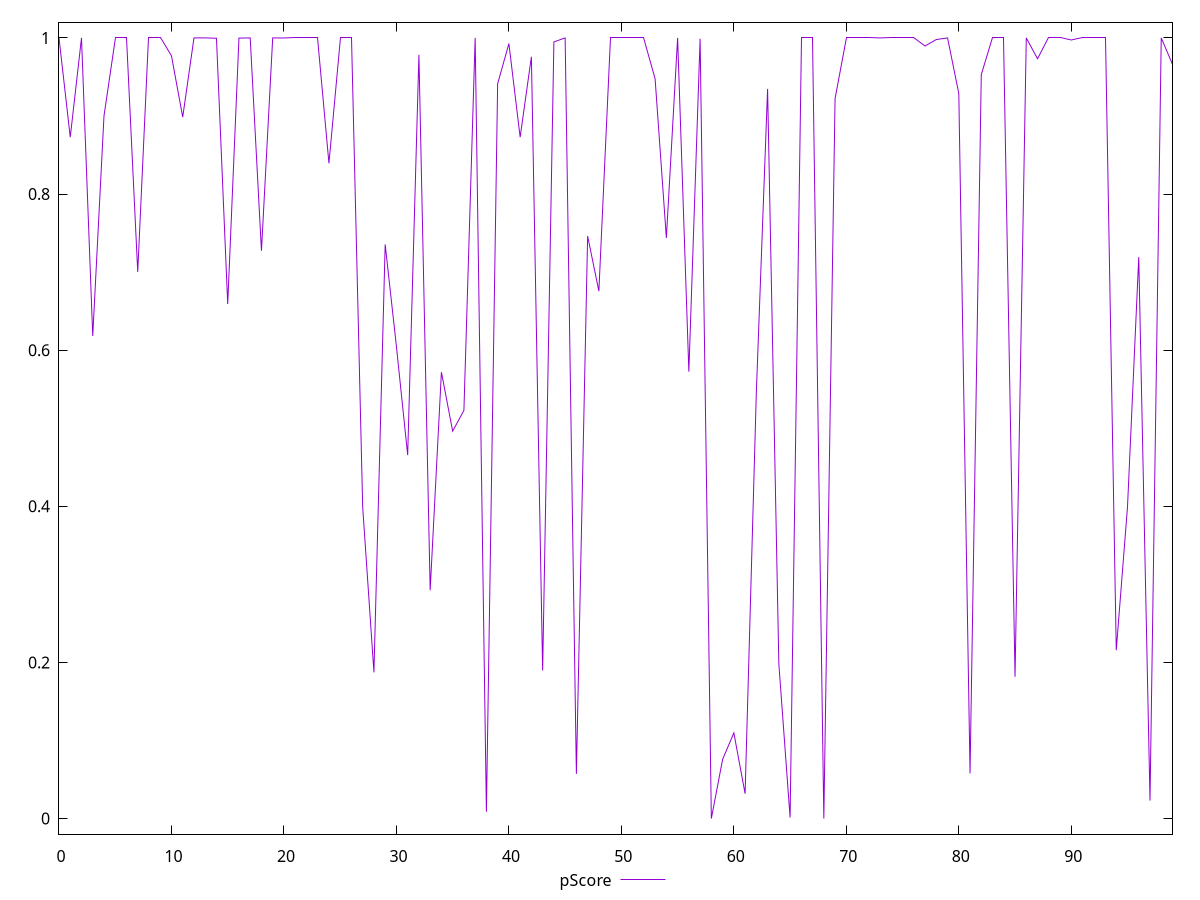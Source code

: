 reset

$pScore <<EOF
0 0.9999993380488856
1 0.872831328766422
2 0.9999993380488856
3 0.6181962140870227
4 0.8999999314038525
5 0.9999993380488856
6 0.9999993380488856
7 0.7002008899448924
8 0.9999993380488856
9 0.9999993380488856
10 0.9770022794881184
11 0.8985712503241338
12 0.9999988684184553
13 0.9999993380488856
14 0.9995779934133291
15 0.659167485962989
16 0.999747537031779
17 0.9999993380488856
18 0.7273230944246316
19 0.9999993380488856
20 0.9999112365095222
21 0.9999993380488856
22 0.9999993380488856
23 0.9999993380488856
24 0.8393679690826956
25 0.9999993380488856
26 0.9999993380488856
27 0.39920995645069324
28 0.18722236721259677
29 0.7353914103392624
30 0.6046370038383191
31 0.4656407841136755
32 0.9782368980251002
33 0.2924597748142941
34 0.5717667803132134
35 0.49625323800771454
36 0.5227880783899517
37 0.9999993380488856
38 0.008697980928441151
39 0.9412979208446615
40 0.992719701267719
41 0.872831328766422
42 0.9758459998474336
43 0.18954865349324207
44 0.9948545808276976
45 0.9999993380488856
46 0.057237387615208746
47 0.7460854086043471
48 0.675602488854092
49 0.9999993380488856
50 0.9999993380488856
51 0.9999993380488856
52 0.9999993380488856
53 0.9475276196282458
54 0.7437528514810279
55 0.9999993380488856
56 0.5724316698582799
57 0.9989044209019748
58 6.605644753410189e-9
59 0.07570572953235405
60 0.10972424051279084
61 0.03180069296497584
62 0.5460657327259796
63 0.9346654205659402
64 0.19820393290859994
65 0.0012909639822226704
66 0.9999993380488856
67 0.9999993380488856
68 0.00000212018394712965
69 0.9223128106365277
70 0.9999993380488856
71 0.9999993380488856
72 0.9999993380488856
73 0.9999983230205147
74 0.9999993380488856
75 0.9999993380488856
76 0.9999993380488856
77 0.9896614617709591
78 0.9979089844335859
79 0.9999993380488856
80 0.9288338676114878
81 0.05779235555897283
82 0.9530390699844296
83 0.9999993380488856
84 0.9999993380488856
85 0.18152049282790095
86 0.9999993380488856
87 0.973288124740128
88 0.9999993380488856
89 0.9999993380488856
90 0.9973312718833907
91 0.9999993380488856
92 0.9999993380488856
93 0.9999993380488856
94 0.21560709782460186
95 0.39920995645069324
96 0.7192194050139227
97 0.02296247143443425
98 0.9999993380488856
99 0.9661425998672393
EOF

set key outside below
set xrange [0:99]
set yrange [-0.019999980023220065:1.0199993246777503]
set trange [-0.019999980023220065:1.0199993246777503]
set terminal svg size 640, 500 enhanced background rgb 'white'
set output "report_00013_2021-02-09T12-04-24.940Z/estimated-input-latency/samples/pages+cached+noadtech+nomedia+nocss/pScore/values.svg"

plot $pScore title "pScore" with line

reset
